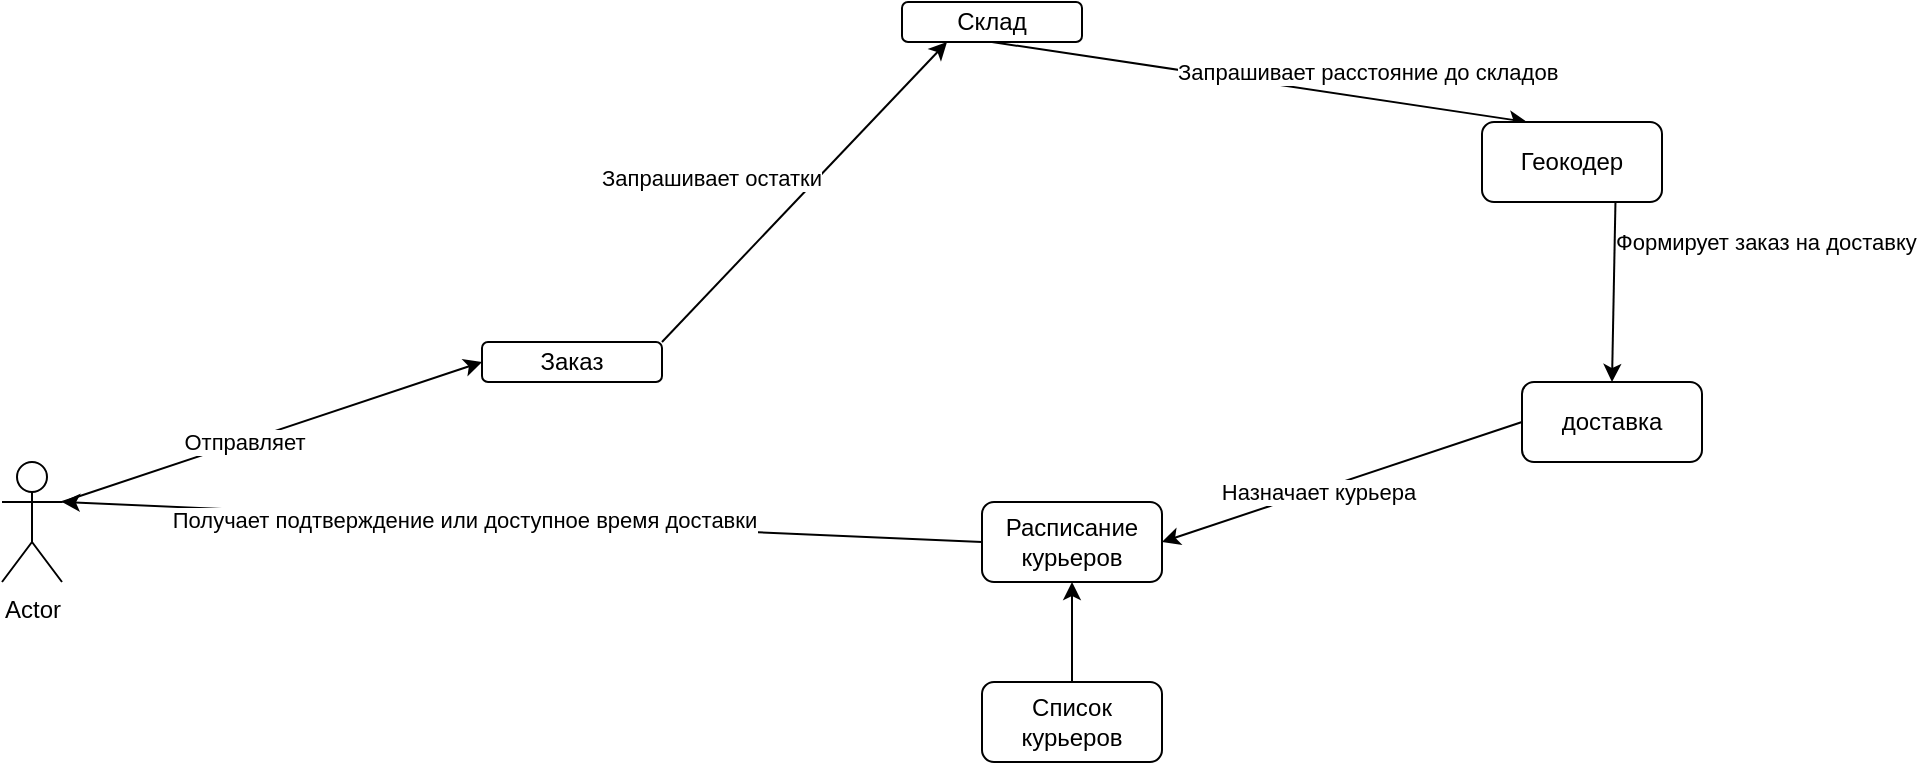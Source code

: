 <mxfile version="15.3.2" type="github">
  <diagram id="pKFCxkqFHbL2Sj2lmx0C" name="Page-1">
    <mxGraphModel dx="734" dy="479" grid="1" gridSize="10" guides="1" tooltips="1" connect="1" arrows="1" fold="1" page="1" pageScale="1" pageWidth="827" pageHeight="1169" math="0" shadow="0">
      <root>
        <mxCell id="0" />
        <mxCell id="1" parent="0" />
        <mxCell id="kxslQi2prUPEwXgdvNku-3" style="rounded=0;orthogonalLoop=1;jettySize=auto;html=1;exitX=1;exitY=0.333;exitDx=0;exitDy=0;exitPerimeter=0;entryX=0;entryY=0.5;entryDx=0;entryDy=0;" edge="1" parent="1" source="kxslQi2prUPEwXgdvNku-1" target="kxslQi2prUPEwXgdvNku-2">
          <mxGeometry relative="1" as="geometry" />
        </mxCell>
        <mxCell id="kxslQi2prUPEwXgdvNku-4" value="Отправляет" style="edgeLabel;html=1;align=center;verticalAlign=middle;resizable=0;points=[];" vertex="1" connectable="0" parent="kxslQi2prUPEwXgdvNku-3">
          <mxGeometry x="-0.136" relative="1" as="geometry">
            <mxPoint as="offset" />
          </mxGeometry>
        </mxCell>
        <mxCell id="kxslQi2prUPEwXgdvNku-1" value="Actor" style="shape=umlActor;verticalLabelPosition=bottom;verticalAlign=top;html=1;outlineConnect=0;" vertex="1" parent="1">
          <mxGeometry x="80" y="280" width="30" height="60" as="geometry" />
        </mxCell>
        <mxCell id="kxslQi2prUPEwXgdvNku-8" style="edgeStyle=none;rounded=0;orthogonalLoop=1;jettySize=auto;html=1;entryX=0.25;entryY=1;entryDx=0;entryDy=0;exitX=1;exitY=0;exitDx=0;exitDy=0;" edge="1" parent="1" source="kxslQi2prUPEwXgdvNku-2" target="kxslQi2prUPEwXgdvNku-7">
          <mxGeometry relative="1" as="geometry">
            <mxPoint x="553" y="210" as="sourcePoint" />
          </mxGeometry>
        </mxCell>
        <mxCell id="kxslQi2prUPEwXgdvNku-9" value="Запрашивает остатки" style="edgeLabel;html=1;align=right;verticalAlign=middle;resizable=0;points=[];" vertex="1" connectable="0" parent="kxslQi2prUPEwXgdvNku-8">
          <mxGeometry x="0.119" y="-2" relative="1" as="geometry">
            <mxPoint x="-1" as="offset" />
          </mxGeometry>
        </mxCell>
        <mxCell id="kxslQi2prUPEwXgdvNku-2" value="Заказ" style="rounded=1;whiteSpace=wrap;html=1;" vertex="1" parent="1">
          <mxGeometry x="320" y="220" width="90" height="20" as="geometry" />
        </mxCell>
        <mxCell id="kxslQi2prUPEwXgdvNku-7" value="Склад" style="rounded=1;whiteSpace=wrap;html=1;" vertex="1" parent="1">
          <mxGeometry x="530" y="50" width="90" height="20" as="geometry" />
        </mxCell>
        <mxCell id="kxslQi2prUPEwXgdvNku-20" style="edgeStyle=none;rounded=0;orthogonalLoop=1;jettySize=auto;html=1;exitX=0.5;exitY=1;exitDx=0;exitDy=0;entryX=0.25;entryY=0;entryDx=0;entryDy=0;" edge="1" parent="1" source="kxslQi2prUPEwXgdvNku-7" target="kxslQi2prUPEwXgdvNku-19">
          <mxGeometry relative="1" as="geometry" />
        </mxCell>
        <mxCell id="kxslQi2prUPEwXgdvNku-21" value="Запрашивает расстояние до складов" style="edgeLabel;html=1;align=left;verticalAlign=middle;resizable=0;points=[];" vertex="1" connectable="0" parent="kxslQi2prUPEwXgdvNku-20">
          <mxGeometry x="-0.317" y="-1" relative="1" as="geometry">
            <mxPoint as="offset" />
          </mxGeometry>
        </mxCell>
        <mxCell id="kxslQi2prUPEwXgdvNku-29" style="edgeStyle=none;rounded=0;orthogonalLoop=1;jettySize=auto;html=1;exitX=0;exitY=0.5;exitDx=0;exitDy=0;entryX=1;entryY=0.5;entryDx=0;entryDy=0;" edge="1" parent="1" source="kxslQi2prUPEwXgdvNku-14" target="kxslQi2prUPEwXgdvNku-27">
          <mxGeometry relative="1" as="geometry" />
        </mxCell>
        <mxCell id="kxslQi2prUPEwXgdvNku-30" value="Назначает курьера" style="edgeLabel;html=1;align=center;verticalAlign=middle;resizable=0;points=[];" vertex="1" connectable="0" parent="kxslQi2prUPEwXgdvNku-29">
          <mxGeometry x="0.141" y="1" relative="1" as="geometry">
            <mxPoint as="offset" />
          </mxGeometry>
        </mxCell>
        <mxCell id="kxslQi2prUPEwXgdvNku-14" value="доставка" style="rounded=1;whiteSpace=wrap;html=1;" vertex="1" parent="1">
          <mxGeometry x="840" y="240" width="90" height="40" as="geometry" />
        </mxCell>
        <mxCell id="kxslQi2prUPEwXgdvNku-22" style="edgeStyle=none;rounded=0;orthogonalLoop=1;jettySize=auto;html=1;exitX=0.75;exitY=0;exitDx=0;exitDy=0;entryX=0.5;entryY=0;entryDx=0;entryDy=0;" edge="1" parent="1" source="kxslQi2prUPEwXgdvNku-19" target="kxslQi2prUPEwXgdvNku-14">
          <mxGeometry relative="1" as="geometry" />
        </mxCell>
        <mxCell id="kxslQi2prUPEwXgdvNku-24" value="Формирует заказ на доставку" style="edgeLabel;html=1;align=left;verticalAlign=middle;resizable=0;points=[];" vertex="1" connectable="0" parent="kxslQi2prUPEwXgdvNku-22">
          <mxGeometry x="-0.416" y="-2" relative="1" as="geometry">
            <mxPoint y="22" as="offset" />
          </mxGeometry>
        </mxCell>
        <mxCell id="kxslQi2prUPEwXgdvNku-19" value="Геокодер" style="rounded=1;whiteSpace=wrap;html=1;" vertex="1" parent="1">
          <mxGeometry x="820" y="110" width="90" height="40" as="geometry" />
        </mxCell>
        <mxCell id="kxslQi2prUPEwXgdvNku-33" style="edgeStyle=none;rounded=0;orthogonalLoop=1;jettySize=auto;html=1;exitX=0;exitY=0.5;exitDx=0;exitDy=0;entryX=1;entryY=0.333;entryDx=0;entryDy=0;entryPerimeter=0;" edge="1" parent="1" source="kxslQi2prUPEwXgdvNku-27" target="kxslQi2prUPEwXgdvNku-1">
          <mxGeometry relative="1" as="geometry" />
        </mxCell>
        <mxCell id="kxslQi2prUPEwXgdvNku-34" value="Получает подтверждение или доступное время доставки" style="edgeLabel;html=1;align=center;verticalAlign=middle;resizable=0;points=[];" vertex="1" connectable="0" parent="kxslQi2prUPEwXgdvNku-33">
          <mxGeometry x="0.126" relative="1" as="geometry">
            <mxPoint as="offset" />
          </mxGeometry>
        </mxCell>
        <mxCell id="kxslQi2prUPEwXgdvNku-27" value="Расписание курьеров" style="rounded=1;whiteSpace=wrap;html=1;" vertex="1" parent="1">
          <mxGeometry x="570" y="300" width="90" height="40" as="geometry" />
        </mxCell>
        <mxCell id="kxslQi2prUPEwXgdvNku-32" style="edgeStyle=none;rounded=0;orthogonalLoop=1;jettySize=auto;html=1;exitX=0.5;exitY=0;exitDx=0;exitDy=0;entryX=0.5;entryY=1;entryDx=0;entryDy=0;" edge="1" parent="1" source="kxslQi2prUPEwXgdvNku-31" target="kxslQi2prUPEwXgdvNku-27">
          <mxGeometry relative="1" as="geometry" />
        </mxCell>
        <mxCell id="kxslQi2prUPEwXgdvNku-31" value="Список курьеров" style="rounded=1;whiteSpace=wrap;html=1;" vertex="1" parent="1">
          <mxGeometry x="570" y="390" width="90" height="40" as="geometry" />
        </mxCell>
      </root>
    </mxGraphModel>
  </diagram>
</mxfile>
